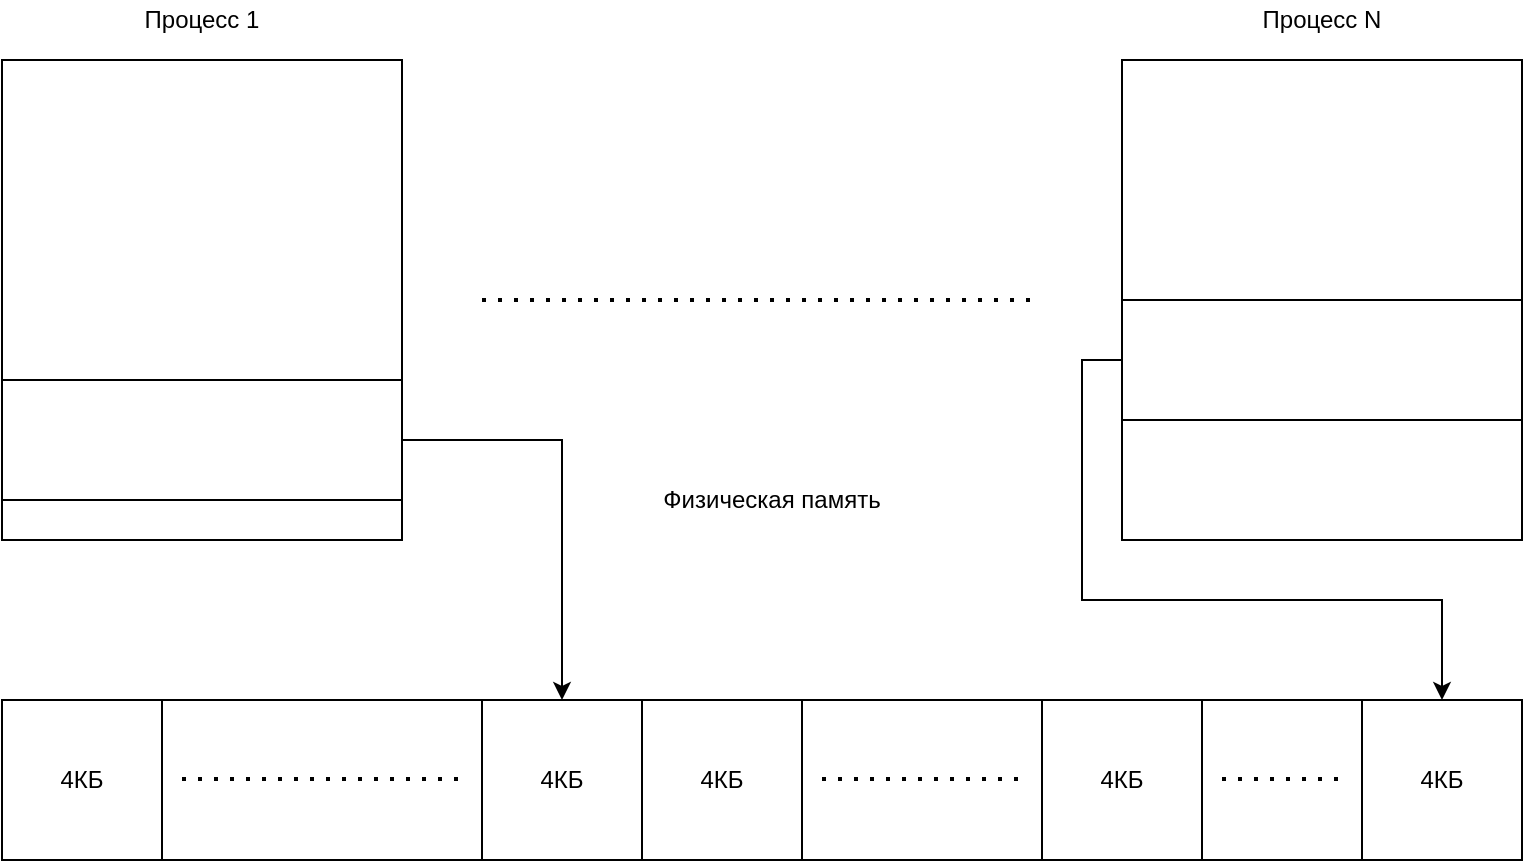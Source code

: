 <mxfile version="14.7.6" type="device"><diagram id="zA7yZAb5EWdqX6CKlo0t" name="Page-1"><mxGraphModel dx="1422" dy="780" grid="1" gridSize="10" guides="1" tooltips="1" connect="1" arrows="1" fold="1" page="1" pageScale="1" pageWidth="850" pageHeight="1100" math="0" shadow="0"><root><mxCell id="0"/><mxCell id="1" parent="0"/><mxCell id="8pgcPzkEV2KRVswsYHow-20" value="" style="rounded=0;whiteSpace=wrap;html=1;" vertex="1" parent="1"><mxGeometry x="40" y="560" width="760" height="80" as="geometry"/></mxCell><mxCell id="8pgcPzkEV2KRVswsYHow-21" value="4КБ" style="rounded=0;whiteSpace=wrap;html=1;" vertex="1" parent="1"><mxGeometry x="40" y="560" width="80" height="80" as="geometry"/></mxCell><mxCell id="8pgcPzkEV2KRVswsYHow-22" value="4КБ" style="rounded=0;whiteSpace=wrap;html=1;" vertex="1" parent="1"><mxGeometry x="280" y="560" width="80" height="80" as="geometry"/></mxCell><mxCell id="8pgcPzkEV2KRVswsYHow-23" value="4КБ" style="rounded=0;whiteSpace=wrap;html=1;" vertex="1" parent="1"><mxGeometry x="360" y="560" width="80" height="80" as="geometry"/></mxCell><mxCell id="8pgcPzkEV2KRVswsYHow-24" value="4КБ" style="rounded=0;whiteSpace=wrap;html=1;" vertex="1" parent="1"><mxGeometry x="560" y="560" width="80" height="80" as="geometry"/></mxCell><mxCell id="8pgcPzkEV2KRVswsYHow-25" value="4КБ" style="rounded=0;whiteSpace=wrap;html=1;" vertex="1" parent="1"><mxGeometry x="720" y="560" width="80" height="80" as="geometry"/></mxCell><mxCell id="8pgcPzkEV2KRVswsYHow-26" value="" style="endArrow=none;dashed=1;html=1;dashPattern=1 3;strokeWidth=2;" edge="1" parent="1"><mxGeometry width="50" height="50" relative="1" as="geometry"><mxPoint x="130" y="599.5" as="sourcePoint"/><mxPoint x="270" y="599.5" as="targetPoint"/></mxGeometry></mxCell><mxCell id="8pgcPzkEV2KRVswsYHow-27" value="" style="endArrow=none;dashed=1;html=1;dashPattern=1 3;strokeWidth=2;" edge="1" parent="1"><mxGeometry width="50" height="50" relative="1" as="geometry"><mxPoint x="450" y="599.5" as="sourcePoint"/><mxPoint x="550" y="599.5" as="targetPoint"/></mxGeometry></mxCell><mxCell id="8pgcPzkEV2KRVswsYHow-28" value="" style="endArrow=none;dashed=1;html=1;dashPattern=1 3;strokeWidth=2;" edge="1" parent="1"><mxGeometry width="50" height="50" relative="1" as="geometry"><mxPoint x="650" y="599.5" as="sourcePoint"/><mxPoint x="710" y="599.5" as="targetPoint"/></mxGeometry></mxCell><mxCell id="8pgcPzkEV2KRVswsYHow-29" value="Физическая память" style="text;html=1;strokeColor=none;fillColor=none;align=center;verticalAlign=middle;whiteSpace=wrap;rounded=0;" vertex="1" parent="1"><mxGeometry x="350" y="440" width="150" height="40" as="geometry"/></mxCell><mxCell id="8pgcPzkEV2KRVswsYHow-30" value="" style="rounded=0;whiteSpace=wrap;html=1;" vertex="1" parent="1"><mxGeometry x="40" y="240" width="200" height="240" as="geometry"/></mxCell><mxCell id="8pgcPzkEV2KRVswsYHow-31" value="" style="rounded=0;whiteSpace=wrap;html=1;" vertex="1" parent="1"><mxGeometry x="600" y="240" width="200" height="240" as="geometry"/></mxCell><mxCell id="8pgcPzkEV2KRVswsYHow-37" style="edgeStyle=orthogonalEdgeStyle;rounded=0;orthogonalLoop=1;jettySize=auto;html=1;entryX=0.5;entryY=0;entryDx=0;entryDy=0;" edge="1" parent="1" source="8pgcPzkEV2KRVswsYHow-32" target="8pgcPzkEV2KRVswsYHow-22"><mxGeometry relative="1" as="geometry"/></mxCell><mxCell id="8pgcPzkEV2KRVswsYHow-32" value="" style="rounded=0;whiteSpace=wrap;html=1;" vertex="1" parent="1"><mxGeometry x="40" y="400" width="200" height="60" as="geometry"/></mxCell><mxCell id="8pgcPzkEV2KRVswsYHow-33" value="Процесс 1" style="text;html=1;strokeColor=none;fillColor=none;align=center;verticalAlign=middle;whiteSpace=wrap;rounded=0;" vertex="1" parent="1"><mxGeometry x="105" y="210" width="70" height="20" as="geometry"/></mxCell><mxCell id="8pgcPzkEV2KRVswsYHow-34" value="Процесс N" style="text;html=1;strokeColor=none;fillColor=none;align=center;verticalAlign=middle;whiteSpace=wrap;rounded=0;" vertex="1" parent="1"><mxGeometry x="665" y="210" width="70" height="20" as="geometry"/></mxCell><mxCell id="8pgcPzkEV2KRVswsYHow-35" value="" style="endArrow=none;dashed=1;html=1;dashPattern=1 3;strokeWidth=2;" edge="1" parent="1"><mxGeometry width="50" height="50" relative="1" as="geometry"><mxPoint x="280" y="360" as="sourcePoint"/><mxPoint x="560" y="360" as="targetPoint"/></mxGeometry></mxCell><mxCell id="8pgcPzkEV2KRVswsYHow-38" style="edgeStyle=orthogonalEdgeStyle;rounded=0;orthogonalLoop=1;jettySize=auto;html=1;exitX=0;exitY=0.5;exitDx=0;exitDy=0;entryX=0.5;entryY=0;entryDx=0;entryDy=0;" edge="1" parent="1" source="8pgcPzkEV2KRVswsYHow-36" target="8pgcPzkEV2KRVswsYHow-25"><mxGeometry relative="1" as="geometry"><Array as="points"><mxPoint x="580" y="390"/><mxPoint x="580" y="510"/><mxPoint x="760" y="510"/></Array></mxGeometry></mxCell><mxCell id="8pgcPzkEV2KRVswsYHow-36" value="" style="rounded=0;whiteSpace=wrap;html=1;" vertex="1" parent="1"><mxGeometry x="600" y="360" width="200" height="60" as="geometry"/></mxCell></root></mxGraphModel></diagram></mxfile>